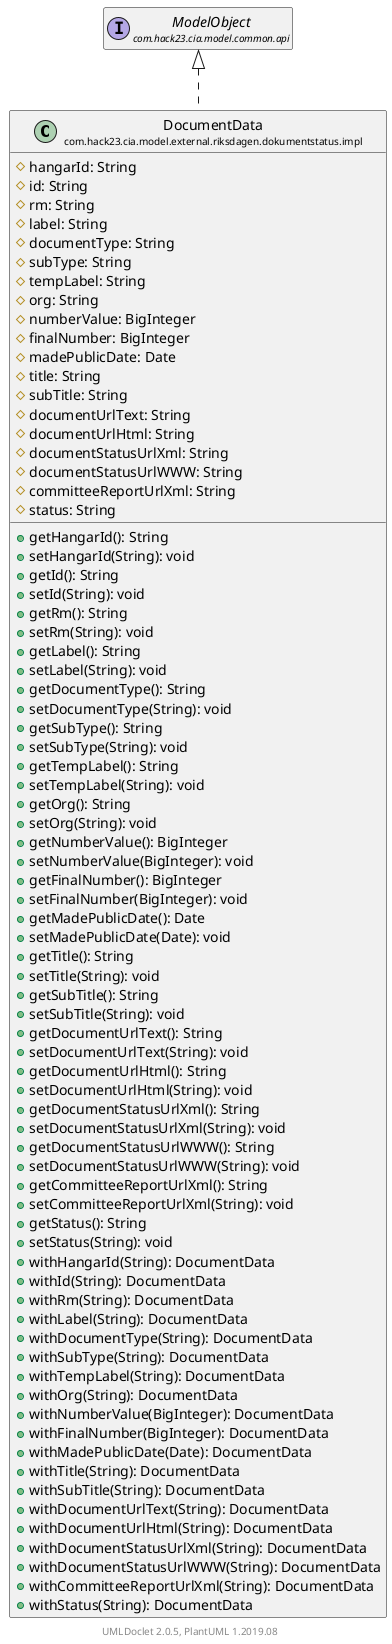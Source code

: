 @startuml
    set namespaceSeparator none
    hide empty fields
    hide empty methods

    class "<size:14>DocumentData\n<size:10>com.hack23.cia.model.external.riksdagen.dokumentstatus.impl" as com.hack23.cia.model.external.riksdagen.dokumentstatus.impl.DocumentData [[DocumentData.html]] {
        #hangarId: String
        #id: String
        #rm: String
        #label: String
        #documentType: String
        #subType: String
        #tempLabel: String
        #org: String
        #numberValue: BigInteger
        #finalNumber: BigInteger
        #madePublicDate: Date
        #title: String
        #subTitle: String
        #documentUrlText: String
        #documentUrlHtml: String
        #documentStatusUrlXml: String
        #documentStatusUrlWWW: String
        #committeeReportUrlXml: String
        #status: String
        +getHangarId(): String
        +setHangarId(String): void
        +getId(): String
        +setId(String): void
        +getRm(): String
        +setRm(String): void
        +getLabel(): String
        +setLabel(String): void
        +getDocumentType(): String
        +setDocumentType(String): void
        +getSubType(): String
        +setSubType(String): void
        +getTempLabel(): String
        +setTempLabel(String): void
        +getOrg(): String
        +setOrg(String): void
        +getNumberValue(): BigInteger
        +setNumberValue(BigInteger): void
        +getFinalNumber(): BigInteger
        +setFinalNumber(BigInteger): void
        +getMadePublicDate(): Date
        +setMadePublicDate(Date): void
        +getTitle(): String
        +setTitle(String): void
        +getSubTitle(): String
        +setSubTitle(String): void
        +getDocumentUrlText(): String
        +setDocumentUrlText(String): void
        +getDocumentUrlHtml(): String
        +setDocumentUrlHtml(String): void
        +getDocumentStatusUrlXml(): String
        +setDocumentStatusUrlXml(String): void
        +getDocumentStatusUrlWWW(): String
        +setDocumentStatusUrlWWW(String): void
        +getCommitteeReportUrlXml(): String
        +setCommitteeReportUrlXml(String): void
        +getStatus(): String
        +setStatus(String): void
        +withHangarId(String): DocumentData
        +withId(String): DocumentData
        +withRm(String): DocumentData
        +withLabel(String): DocumentData
        +withDocumentType(String): DocumentData
        +withSubType(String): DocumentData
        +withTempLabel(String): DocumentData
        +withOrg(String): DocumentData
        +withNumberValue(BigInteger): DocumentData
        +withFinalNumber(BigInteger): DocumentData
        +withMadePublicDate(Date): DocumentData
        +withTitle(String): DocumentData
        +withSubTitle(String): DocumentData
        +withDocumentUrlText(String): DocumentData
        +withDocumentUrlHtml(String): DocumentData
        +withDocumentStatusUrlXml(String): DocumentData
        +withDocumentStatusUrlWWW(String): DocumentData
        +withCommitteeReportUrlXml(String): DocumentData
        +withStatus(String): DocumentData
    }

    interface "<size:14>ModelObject\n<size:10>com.hack23.cia.model.common.api" as com.hack23.cia.model.common.api.ModelObject

    com.hack23.cia.model.common.api.ModelObject <|.. com.hack23.cia.model.external.riksdagen.dokumentstatus.impl.DocumentData

    center footer UMLDoclet 2.0.5, PlantUML 1.2019.08
@enduml
